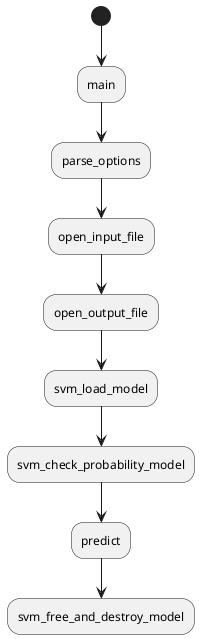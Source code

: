 @@startuml svm-predict
(*) --> main

main --> parse_options
--> open_input_file
--> open_output_file
--> svm_load_model
--> svm_check_probability_model
--> predict
--> svm_free_and_destroy_model

@@enduml